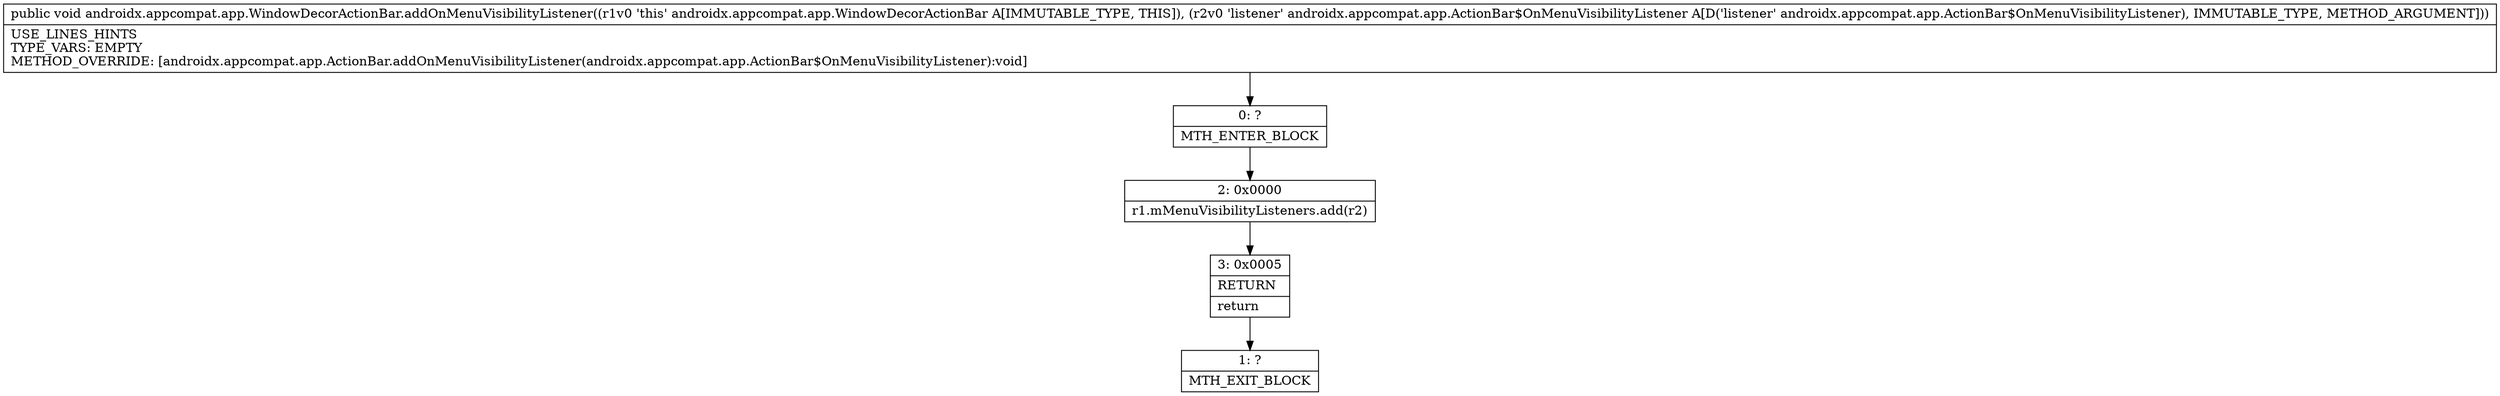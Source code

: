 digraph "CFG forandroidx.appcompat.app.WindowDecorActionBar.addOnMenuVisibilityListener(Landroidx\/appcompat\/app\/ActionBar$OnMenuVisibilityListener;)V" {
Node_0 [shape=record,label="{0\:\ ?|MTH_ENTER_BLOCK\l}"];
Node_2 [shape=record,label="{2\:\ 0x0000|r1.mMenuVisibilityListeners.add(r2)\l}"];
Node_3 [shape=record,label="{3\:\ 0x0005|RETURN\l|return\l}"];
Node_1 [shape=record,label="{1\:\ ?|MTH_EXIT_BLOCK\l}"];
MethodNode[shape=record,label="{public void androidx.appcompat.app.WindowDecorActionBar.addOnMenuVisibilityListener((r1v0 'this' androidx.appcompat.app.WindowDecorActionBar A[IMMUTABLE_TYPE, THIS]), (r2v0 'listener' androidx.appcompat.app.ActionBar$OnMenuVisibilityListener A[D('listener' androidx.appcompat.app.ActionBar$OnMenuVisibilityListener), IMMUTABLE_TYPE, METHOD_ARGUMENT]))  | USE_LINES_HINTS\lTYPE_VARS: EMPTY\lMETHOD_OVERRIDE: [androidx.appcompat.app.ActionBar.addOnMenuVisibilityListener(androidx.appcompat.app.ActionBar$OnMenuVisibilityListener):void]\l}"];
MethodNode -> Node_0;Node_0 -> Node_2;
Node_2 -> Node_3;
Node_3 -> Node_1;
}

